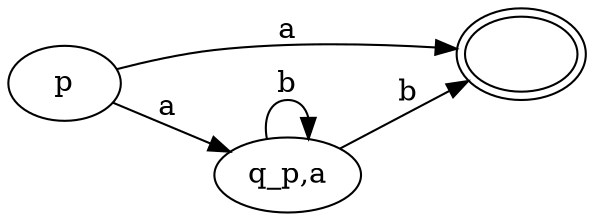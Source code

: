 digraph "A" {
  rankdir = LR;
  acc [label="", peripheries=2];

  "p" -> acc [label="a"];

  "p" -> "q_p,a" [label="a"];
  "q_p,a" -> acc [label="b"];
  "q_p,a" -> "q_p,a" [label="b"];
}
